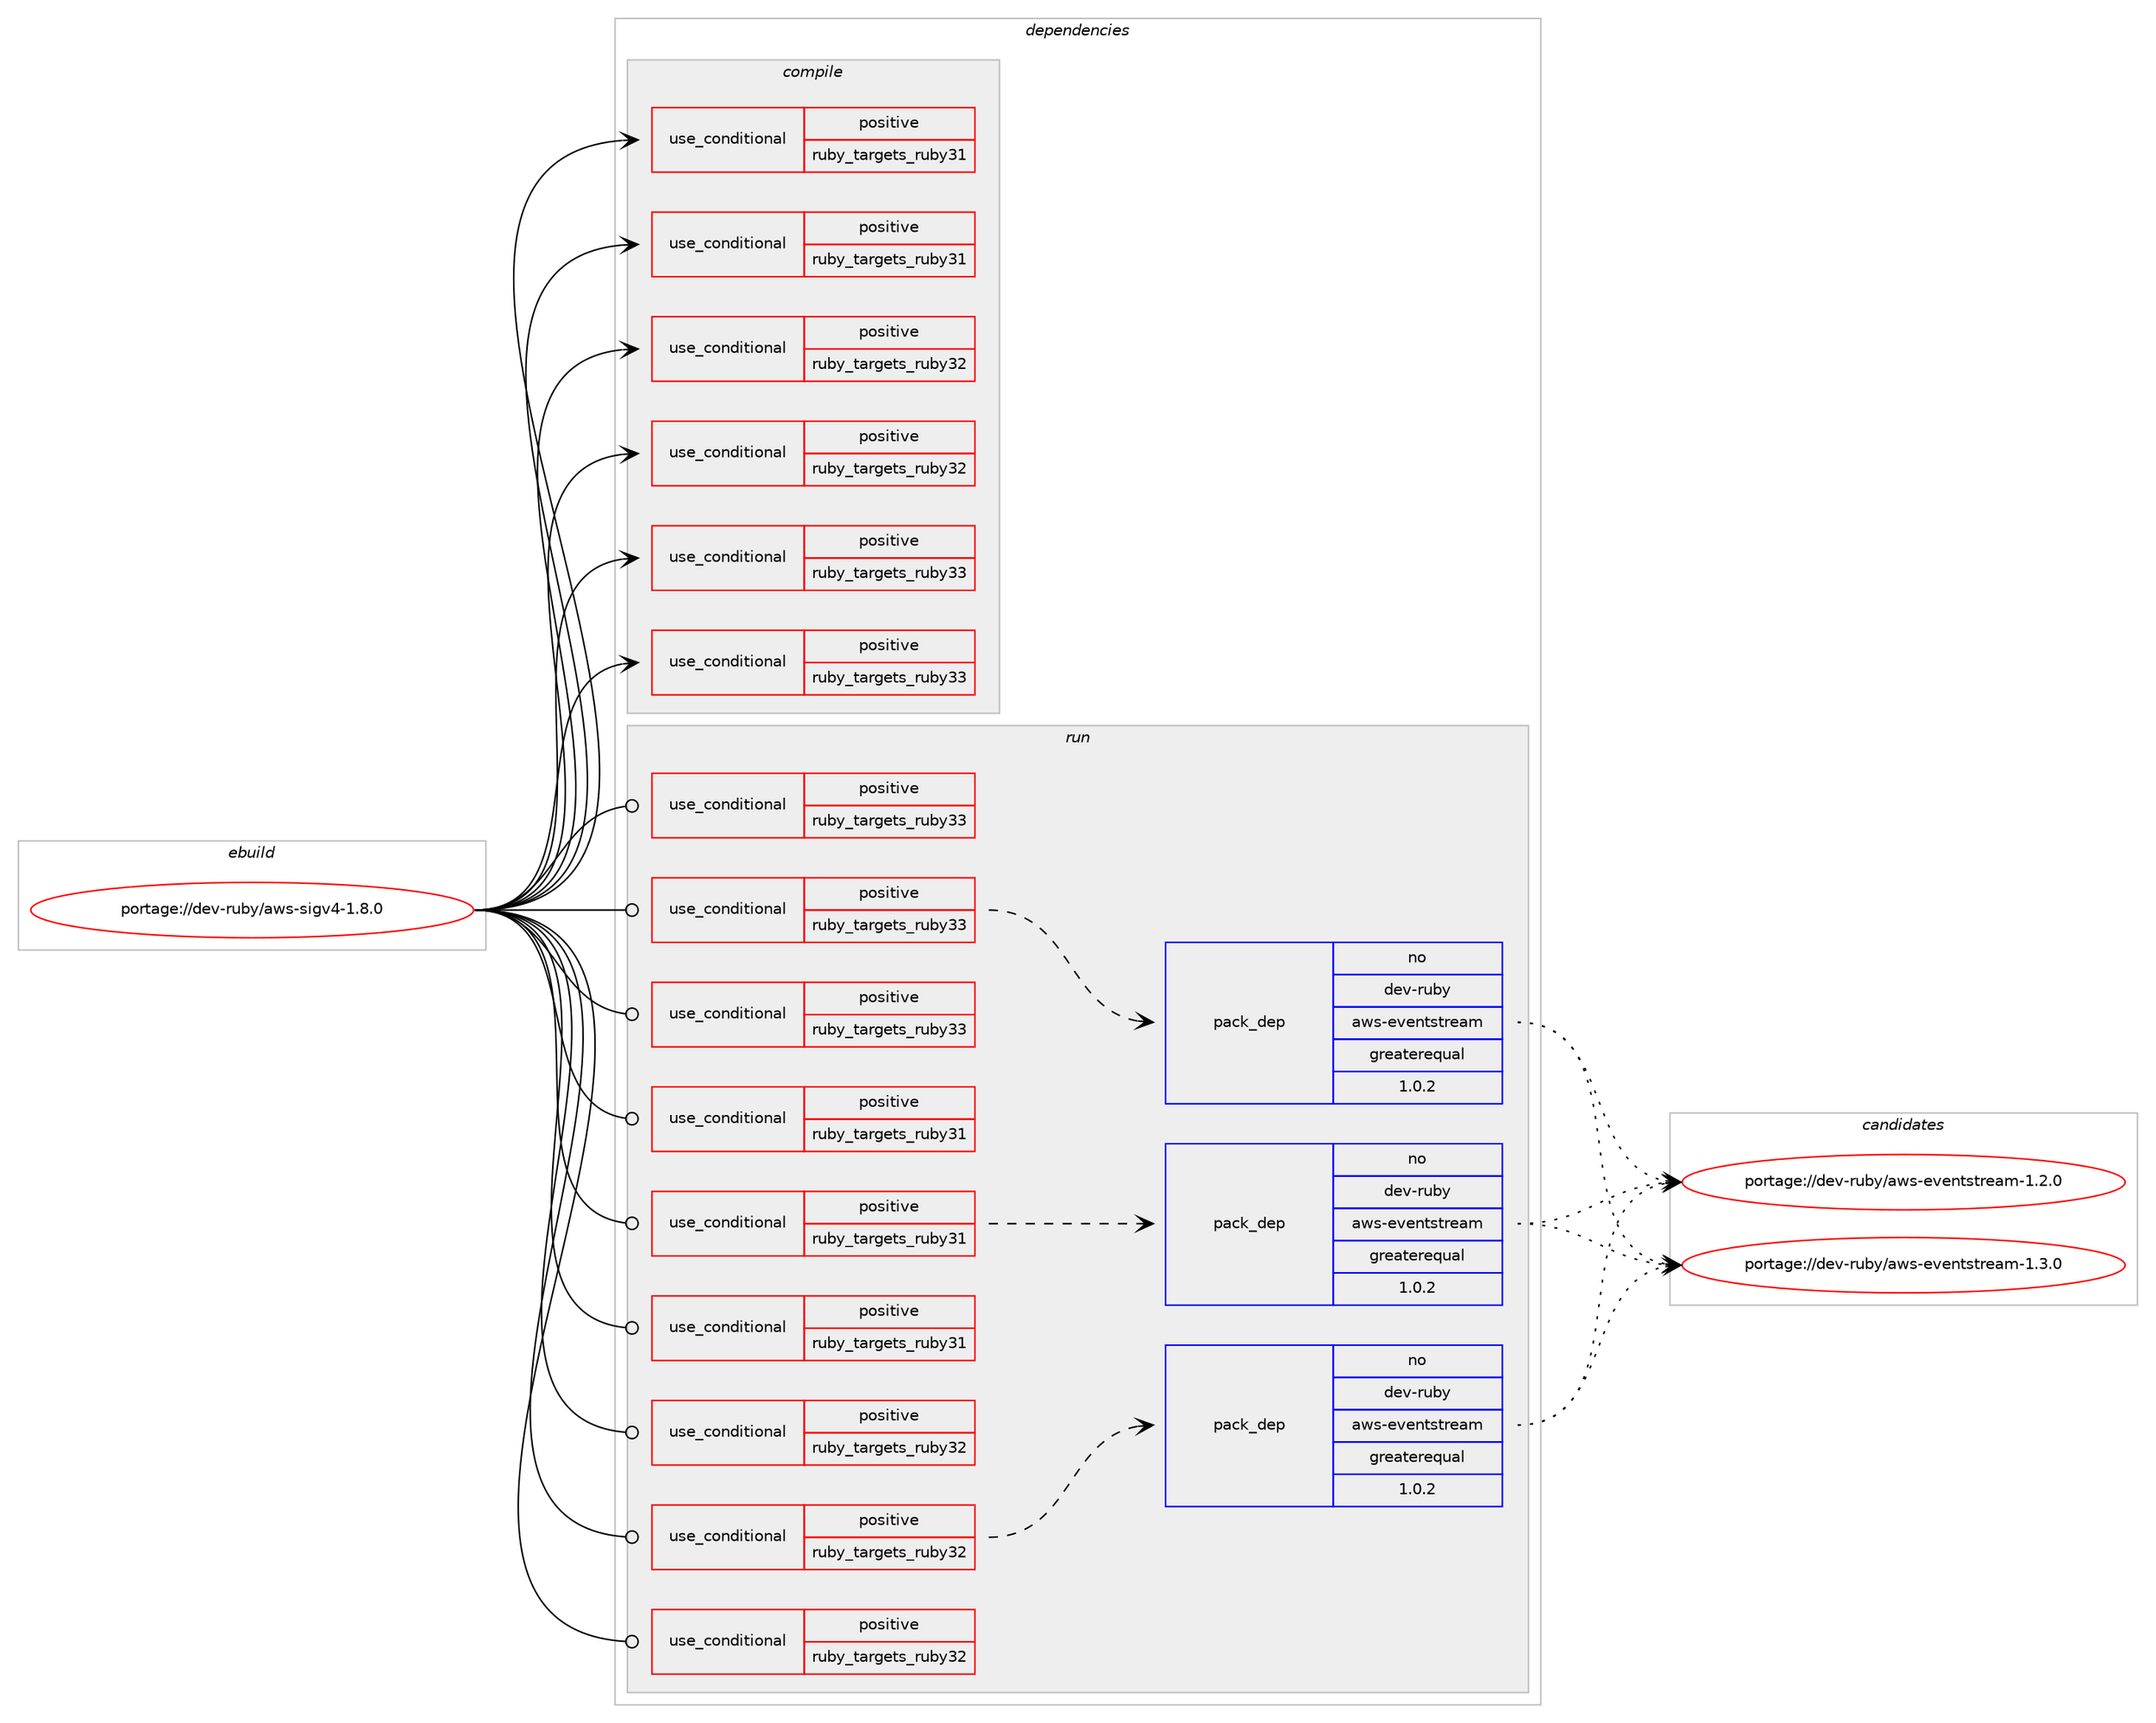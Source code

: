 digraph prolog {

# *************
# Graph options
# *************

newrank=true;
concentrate=true;
compound=true;
graph [rankdir=LR,fontname=Helvetica,fontsize=10,ranksep=1.5];#, ranksep=2.5, nodesep=0.2];
edge  [arrowhead=vee];
node  [fontname=Helvetica,fontsize=10];

# **********
# The ebuild
# **********

subgraph cluster_leftcol {
color=gray;
rank=same;
label=<<i>ebuild</i>>;
id [label="portage://dev-ruby/aws-sigv4-1.8.0", color=red, width=4, href="../dev-ruby/aws-sigv4-1.8.0.svg"];
}

# ****************
# The dependencies
# ****************

subgraph cluster_midcol {
color=gray;
label=<<i>dependencies</i>>;
subgraph cluster_compile {
fillcolor="#eeeeee";
style=filled;
label=<<i>compile</i>>;
subgraph cond43642 {
dependency90441 [label=<<TABLE BORDER="0" CELLBORDER="1" CELLSPACING="0" CELLPADDING="4"><TR><TD ROWSPAN="3" CELLPADDING="10">use_conditional</TD></TR><TR><TD>positive</TD></TR><TR><TD>ruby_targets_ruby31</TD></TR></TABLE>>, shape=none, color=red];
# *** BEGIN UNKNOWN DEPENDENCY TYPE (TODO) ***
# dependency90441 -> package_dependency(portage://dev-ruby/aws-sigv4-1.8.0,install,no,dev-lang,ruby,none,[,,],[slot(3.1)],[])
# *** END UNKNOWN DEPENDENCY TYPE (TODO) ***

}
id:e -> dependency90441:w [weight=20,style="solid",arrowhead="vee"];
subgraph cond43643 {
dependency90442 [label=<<TABLE BORDER="0" CELLBORDER="1" CELLSPACING="0" CELLPADDING="4"><TR><TD ROWSPAN="3" CELLPADDING="10">use_conditional</TD></TR><TR><TD>positive</TD></TR><TR><TD>ruby_targets_ruby31</TD></TR></TABLE>>, shape=none, color=red];
# *** BEGIN UNKNOWN DEPENDENCY TYPE (TODO) ***
# dependency90442 -> package_dependency(portage://dev-ruby/aws-sigv4-1.8.0,install,no,virtual,rubygems,none,[,,],[],[use(enable(ruby_targets_ruby31),negative)])
# *** END UNKNOWN DEPENDENCY TYPE (TODO) ***

}
id:e -> dependency90442:w [weight=20,style="solid",arrowhead="vee"];
subgraph cond43644 {
dependency90443 [label=<<TABLE BORDER="0" CELLBORDER="1" CELLSPACING="0" CELLPADDING="4"><TR><TD ROWSPAN="3" CELLPADDING="10">use_conditional</TD></TR><TR><TD>positive</TD></TR><TR><TD>ruby_targets_ruby32</TD></TR></TABLE>>, shape=none, color=red];
# *** BEGIN UNKNOWN DEPENDENCY TYPE (TODO) ***
# dependency90443 -> package_dependency(portage://dev-ruby/aws-sigv4-1.8.0,install,no,dev-lang,ruby,none,[,,],[slot(3.2)],[])
# *** END UNKNOWN DEPENDENCY TYPE (TODO) ***

}
id:e -> dependency90443:w [weight=20,style="solid",arrowhead="vee"];
subgraph cond43645 {
dependency90444 [label=<<TABLE BORDER="0" CELLBORDER="1" CELLSPACING="0" CELLPADDING="4"><TR><TD ROWSPAN="3" CELLPADDING="10">use_conditional</TD></TR><TR><TD>positive</TD></TR><TR><TD>ruby_targets_ruby32</TD></TR></TABLE>>, shape=none, color=red];
# *** BEGIN UNKNOWN DEPENDENCY TYPE (TODO) ***
# dependency90444 -> package_dependency(portage://dev-ruby/aws-sigv4-1.8.0,install,no,virtual,rubygems,none,[,,],[],[use(enable(ruby_targets_ruby32),negative)])
# *** END UNKNOWN DEPENDENCY TYPE (TODO) ***

}
id:e -> dependency90444:w [weight=20,style="solid",arrowhead="vee"];
subgraph cond43646 {
dependency90445 [label=<<TABLE BORDER="0" CELLBORDER="1" CELLSPACING="0" CELLPADDING="4"><TR><TD ROWSPAN="3" CELLPADDING="10">use_conditional</TD></TR><TR><TD>positive</TD></TR><TR><TD>ruby_targets_ruby33</TD></TR></TABLE>>, shape=none, color=red];
# *** BEGIN UNKNOWN DEPENDENCY TYPE (TODO) ***
# dependency90445 -> package_dependency(portage://dev-ruby/aws-sigv4-1.8.0,install,no,dev-lang,ruby,none,[,,],[slot(3.3)],[])
# *** END UNKNOWN DEPENDENCY TYPE (TODO) ***

}
id:e -> dependency90445:w [weight=20,style="solid",arrowhead="vee"];
subgraph cond43647 {
dependency90446 [label=<<TABLE BORDER="0" CELLBORDER="1" CELLSPACING="0" CELLPADDING="4"><TR><TD ROWSPAN="3" CELLPADDING="10">use_conditional</TD></TR><TR><TD>positive</TD></TR><TR><TD>ruby_targets_ruby33</TD></TR></TABLE>>, shape=none, color=red];
# *** BEGIN UNKNOWN DEPENDENCY TYPE (TODO) ***
# dependency90446 -> package_dependency(portage://dev-ruby/aws-sigv4-1.8.0,install,no,virtual,rubygems,none,[,,],[],[use(enable(ruby_targets_ruby33),negative)])
# *** END UNKNOWN DEPENDENCY TYPE (TODO) ***

}
id:e -> dependency90446:w [weight=20,style="solid",arrowhead="vee"];
}
subgraph cluster_compileandrun {
fillcolor="#eeeeee";
style=filled;
label=<<i>compile and run</i>>;
}
subgraph cluster_run {
fillcolor="#eeeeee";
style=filled;
label=<<i>run</i>>;
subgraph cond43648 {
dependency90447 [label=<<TABLE BORDER="0" CELLBORDER="1" CELLSPACING="0" CELLPADDING="4"><TR><TD ROWSPAN="3" CELLPADDING="10">use_conditional</TD></TR><TR><TD>positive</TD></TR><TR><TD>ruby_targets_ruby31</TD></TR></TABLE>>, shape=none, color=red];
# *** BEGIN UNKNOWN DEPENDENCY TYPE (TODO) ***
# dependency90447 -> package_dependency(portage://dev-ruby/aws-sigv4-1.8.0,run,no,dev-lang,ruby,none,[,,],[slot(3.1)],[])
# *** END UNKNOWN DEPENDENCY TYPE (TODO) ***

}
id:e -> dependency90447:w [weight=20,style="solid",arrowhead="odot"];
subgraph cond43649 {
dependency90448 [label=<<TABLE BORDER="0" CELLBORDER="1" CELLSPACING="0" CELLPADDING="4"><TR><TD ROWSPAN="3" CELLPADDING="10">use_conditional</TD></TR><TR><TD>positive</TD></TR><TR><TD>ruby_targets_ruby31</TD></TR></TABLE>>, shape=none, color=red];
subgraph pack45539 {
dependency90449 [label=<<TABLE BORDER="0" CELLBORDER="1" CELLSPACING="0" CELLPADDING="4" WIDTH="220"><TR><TD ROWSPAN="6" CELLPADDING="30">pack_dep</TD></TR><TR><TD WIDTH="110">no</TD></TR><TR><TD>dev-ruby</TD></TR><TR><TD>aws-eventstream</TD></TR><TR><TD>greaterequal</TD></TR><TR><TD>1.0.2</TD></TR></TABLE>>, shape=none, color=blue];
}
dependency90448:e -> dependency90449:w [weight=20,style="dashed",arrowhead="vee"];
}
id:e -> dependency90448:w [weight=20,style="solid",arrowhead="odot"];
subgraph cond43650 {
dependency90450 [label=<<TABLE BORDER="0" CELLBORDER="1" CELLSPACING="0" CELLPADDING="4"><TR><TD ROWSPAN="3" CELLPADDING="10">use_conditional</TD></TR><TR><TD>positive</TD></TR><TR><TD>ruby_targets_ruby31</TD></TR></TABLE>>, shape=none, color=red];
# *** BEGIN UNKNOWN DEPENDENCY TYPE (TODO) ***
# dependency90450 -> package_dependency(portage://dev-ruby/aws-sigv4-1.8.0,run,no,virtual,rubygems,none,[,,],[],[use(enable(ruby_targets_ruby31),negative)])
# *** END UNKNOWN DEPENDENCY TYPE (TODO) ***

}
id:e -> dependency90450:w [weight=20,style="solid",arrowhead="odot"];
subgraph cond43651 {
dependency90451 [label=<<TABLE BORDER="0" CELLBORDER="1" CELLSPACING="0" CELLPADDING="4"><TR><TD ROWSPAN="3" CELLPADDING="10">use_conditional</TD></TR><TR><TD>positive</TD></TR><TR><TD>ruby_targets_ruby32</TD></TR></TABLE>>, shape=none, color=red];
# *** BEGIN UNKNOWN DEPENDENCY TYPE (TODO) ***
# dependency90451 -> package_dependency(portage://dev-ruby/aws-sigv4-1.8.0,run,no,dev-lang,ruby,none,[,,],[slot(3.2)],[])
# *** END UNKNOWN DEPENDENCY TYPE (TODO) ***

}
id:e -> dependency90451:w [weight=20,style="solid",arrowhead="odot"];
subgraph cond43652 {
dependency90452 [label=<<TABLE BORDER="0" CELLBORDER="1" CELLSPACING="0" CELLPADDING="4"><TR><TD ROWSPAN="3" CELLPADDING="10">use_conditional</TD></TR><TR><TD>positive</TD></TR><TR><TD>ruby_targets_ruby32</TD></TR></TABLE>>, shape=none, color=red];
subgraph pack45540 {
dependency90453 [label=<<TABLE BORDER="0" CELLBORDER="1" CELLSPACING="0" CELLPADDING="4" WIDTH="220"><TR><TD ROWSPAN="6" CELLPADDING="30">pack_dep</TD></TR><TR><TD WIDTH="110">no</TD></TR><TR><TD>dev-ruby</TD></TR><TR><TD>aws-eventstream</TD></TR><TR><TD>greaterequal</TD></TR><TR><TD>1.0.2</TD></TR></TABLE>>, shape=none, color=blue];
}
dependency90452:e -> dependency90453:w [weight=20,style="dashed",arrowhead="vee"];
}
id:e -> dependency90452:w [weight=20,style="solid",arrowhead="odot"];
subgraph cond43653 {
dependency90454 [label=<<TABLE BORDER="0" CELLBORDER="1" CELLSPACING="0" CELLPADDING="4"><TR><TD ROWSPAN="3" CELLPADDING="10">use_conditional</TD></TR><TR><TD>positive</TD></TR><TR><TD>ruby_targets_ruby32</TD></TR></TABLE>>, shape=none, color=red];
# *** BEGIN UNKNOWN DEPENDENCY TYPE (TODO) ***
# dependency90454 -> package_dependency(portage://dev-ruby/aws-sigv4-1.8.0,run,no,virtual,rubygems,none,[,,],[],[use(enable(ruby_targets_ruby32),negative)])
# *** END UNKNOWN DEPENDENCY TYPE (TODO) ***

}
id:e -> dependency90454:w [weight=20,style="solid",arrowhead="odot"];
subgraph cond43654 {
dependency90455 [label=<<TABLE BORDER="0" CELLBORDER="1" CELLSPACING="0" CELLPADDING="4"><TR><TD ROWSPAN="3" CELLPADDING="10">use_conditional</TD></TR><TR><TD>positive</TD></TR><TR><TD>ruby_targets_ruby33</TD></TR></TABLE>>, shape=none, color=red];
# *** BEGIN UNKNOWN DEPENDENCY TYPE (TODO) ***
# dependency90455 -> package_dependency(portage://dev-ruby/aws-sigv4-1.8.0,run,no,dev-lang,ruby,none,[,,],[slot(3.3)],[])
# *** END UNKNOWN DEPENDENCY TYPE (TODO) ***

}
id:e -> dependency90455:w [weight=20,style="solid",arrowhead="odot"];
subgraph cond43655 {
dependency90456 [label=<<TABLE BORDER="0" CELLBORDER="1" CELLSPACING="0" CELLPADDING="4"><TR><TD ROWSPAN="3" CELLPADDING="10">use_conditional</TD></TR><TR><TD>positive</TD></TR><TR><TD>ruby_targets_ruby33</TD></TR></TABLE>>, shape=none, color=red];
subgraph pack45541 {
dependency90457 [label=<<TABLE BORDER="0" CELLBORDER="1" CELLSPACING="0" CELLPADDING="4" WIDTH="220"><TR><TD ROWSPAN="6" CELLPADDING="30">pack_dep</TD></TR><TR><TD WIDTH="110">no</TD></TR><TR><TD>dev-ruby</TD></TR><TR><TD>aws-eventstream</TD></TR><TR><TD>greaterequal</TD></TR><TR><TD>1.0.2</TD></TR></TABLE>>, shape=none, color=blue];
}
dependency90456:e -> dependency90457:w [weight=20,style="dashed",arrowhead="vee"];
}
id:e -> dependency90456:w [weight=20,style="solid",arrowhead="odot"];
subgraph cond43656 {
dependency90458 [label=<<TABLE BORDER="0" CELLBORDER="1" CELLSPACING="0" CELLPADDING="4"><TR><TD ROWSPAN="3" CELLPADDING="10">use_conditional</TD></TR><TR><TD>positive</TD></TR><TR><TD>ruby_targets_ruby33</TD></TR></TABLE>>, shape=none, color=red];
# *** BEGIN UNKNOWN DEPENDENCY TYPE (TODO) ***
# dependency90458 -> package_dependency(portage://dev-ruby/aws-sigv4-1.8.0,run,no,virtual,rubygems,none,[,,],[],[use(enable(ruby_targets_ruby33),negative)])
# *** END UNKNOWN DEPENDENCY TYPE (TODO) ***

}
id:e -> dependency90458:w [weight=20,style="solid",arrowhead="odot"];
}
}

# **************
# The candidates
# **************

subgraph cluster_choices {
rank=same;
color=gray;
label=<<i>candidates</i>>;

subgraph choice45539 {
color=black;
nodesep=1;
choice100101118451141179812147971191154510111810111011611511611410197109454946504648 [label="portage://dev-ruby/aws-eventstream-1.2.0", color=red, width=4,href="../dev-ruby/aws-eventstream-1.2.0.svg"];
choice100101118451141179812147971191154510111810111011611511611410197109454946514648 [label="portage://dev-ruby/aws-eventstream-1.3.0", color=red, width=4,href="../dev-ruby/aws-eventstream-1.3.0.svg"];
dependency90449:e -> choice100101118451141179812147971191154510111810111011611511611410197109454946504648:w [style=dotted,weight="100"];
dependency90449:e -> choice100101118451141179812147971191154510111810111011611511611410197109454946514648:w [style=dotted,weight="100"];
}
subgraph choice45540 {
color=black;
nodesep=1;
choice100101118451141179812147971191154510111810111011611511611410197109454946504648 [label="portage://dev-ruby/aws-eventstream-1.2.0", color=red, width=4,href="../dev-ruby/aws-eventstream-1.2.0.svg"];
choice100101118451141179812147971191154510111810111011611511611410197109454946514648 [label="portage://dev-ruby/aws-eventstream-1.3.0", color=red, width=4,href="../dev-ruby/aws-eventstream-1.3.0.svg"];
dependency90453:e -> choice100101118451141179812147971191154510111810111011611511611410197109454946504648:w [style=dotted,weight="100"];
dependency90453:e -> choice100101118451141179812147971191154510111810111011611511611410197109454946514648:w [style=dotted,weight="100"];
}
subgraph choice45541 {
color=black;
nodesep=1;
choice100101118451141179812147971191154510111810111011611511611410197109454946504648 [label="portage://dev-ruby/aws-eventstream-1.2.0", color=red, width=4,href="../dev-ruby/aws-eventstream-1.2.0.svg"];
choice100101118451141179812147971191154510111810111011611511611410197109454946514648 [label="portage://dev-ruby/aws-eventstream-1.3.0", color=red, width=4,href="../dev-ruby/aws-eventstream-1.3.0.svg"];
dependency90457:e -> choice100101118451141179812147971191154510111810111011611511611410197109454946504648:w [style=dotted,weight="100"];
dependency90457:e -> choice100101118451141179812147971191154510111810111011611511611410197109454946514648:w [style=dotted,weight="100"];
}
}

}
